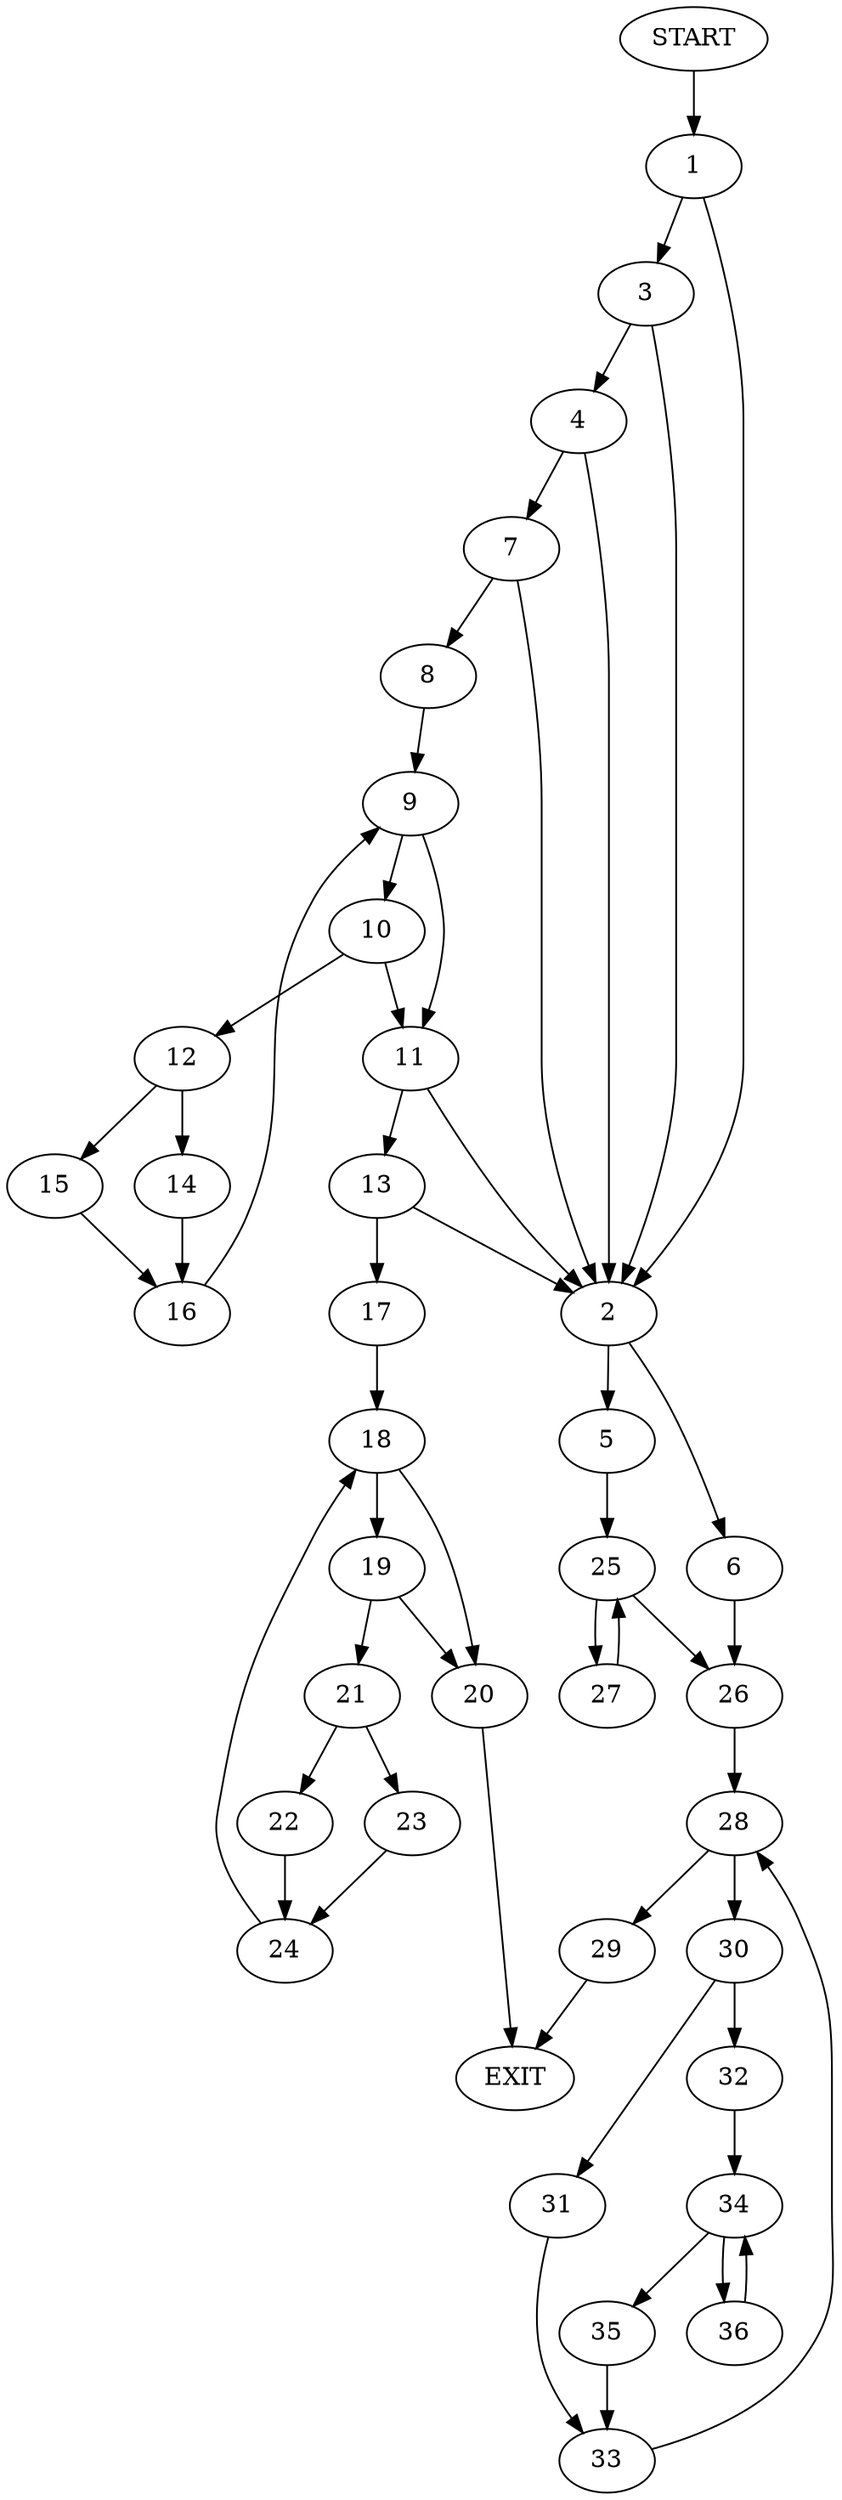 digraph {
0 [label="START"]
37 [label="EXIT"]
0 -> 1
1 -> 2
1 -> 3
3 -> 2
3 -> 4
2 -> 5
2 -> 6
4 -> 2
4 -> 7
7 -> 2
7 -> 8
8 -> 9
9 -> 10
9 -> 11
10 -> 12
10 -> 11
11 -> 2
11 -> 13
12 -> 14
12 -> 15
15 -> 16
14 -> 16
16 -> 9
13 -> 2
13 -> 17
17 -> 18
18 -> 19
18 -> 20
19 -> 20
19 -> 21
20 -> 37
21 -> 22
21 -> 23
22 -> 24
23 -> 24
24 -> 18
5 -> 25
6 -> 26
25 -> 26
25 -> 27
27 -> 25
26 -> 28
28 -> 29
28 -> 30
29 -> 37
30 -> 31
30 -> 32
31 -> 33
32 -> 34
34 -> 35
34 -> 36
36 -> 34
35 -> 33
33 -> 28
}
